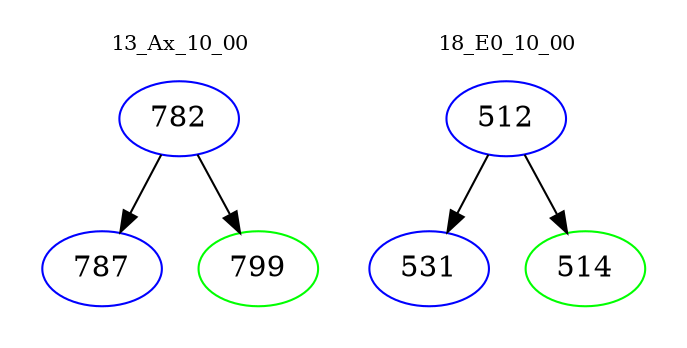 digraph{
subgraph cluster_0 {
color = white
label = "13_Ax_10_00";
fontsize=10;
T0_782 [label="782", color="blue"]
T0_782 -> T0_787 [color="black"]
T0_787 [label="787", color="blue"]
T0_782 -> T0_799 [color="black"]
T0_799 [label="799", color="green"]
}
subgraph cluster_1 {
color = white
label = "18_E0_10_00";
fontsize=10;
T1_512 [label="512", color="blue"]
T1_512 -> T1_531 [color="black"]
T1_531 [label="531", color="blue"]
T1_512 -> T1_514 [color="black"]
T1_514 [label="514", color="green"]
}
}
